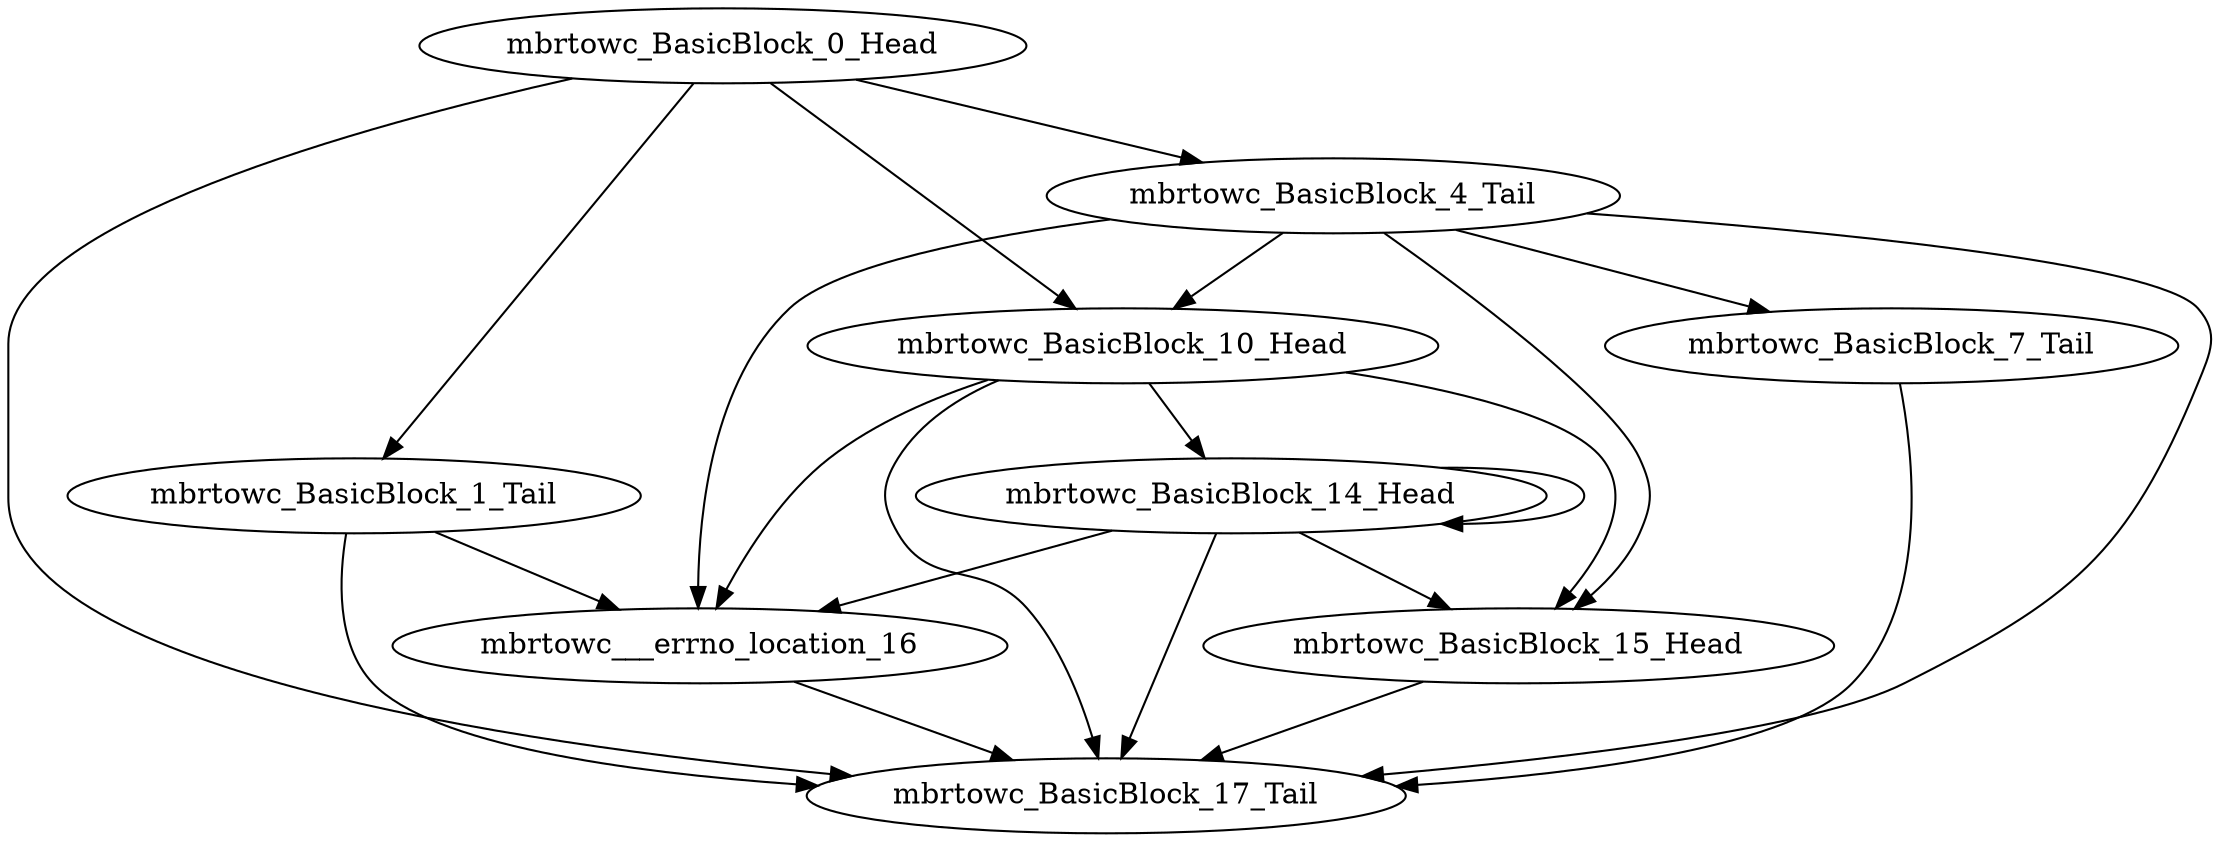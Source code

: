 digraph G {
    "mbrtowc_BasicBlock_0_Head" -> "mbrtowc_BasicBlock_10_Head"
    "mbrtowc_BasicBlock_0_Head" -> "mbrtowc_BasicBlock_17_Tail"
    "mbrtowc_BasicBlock_0_Head" -> "mbrtowc_BasicBlock_4_Tail"
    "mbrtowc_BasicBlock_0_Head" -> "mbrtowc_BasicBlock_1_Tail"
    "mbrtowc_BasicBlock_10_Head" -> "mbrtowc_BasicBlock_17_Tail"
    "mbrtowc_BasicBlock_10_Head" -> "mbrtowc___errno_location_16"
    "mbrtowc_BasicBlock_10_Head" -> "mbrtowc_BasicBlock_15_Head"
    "mbrtowc_BasicBlock_10_Head" -> "mbrtowc_BasicBlock_14_Head"
    "mbrtowc___errno_location_16" -> "mbrtowc_BasicBlock_17_Tail"
    "mbrtowc_BasicBlock_4_Tail" -> "mbrtowc_BasicBlock_10_Head"
    "mbrtowc_BasicBlock_4_Tail" -> "mbrtowc_BasicBlock_17_Tail"
    "mbrtowc_BasicBlock_4_Tail" -> "mbrtowc___errno_location_16"
    "mbrtowc_BasicBlock_4_Tail" -> "mbrtowc_BasicBlock_15_Head"
    "mbrtowc_BasicBlock_4_Tail" -> "mbrtowc_BasicBlock_7_Tail"
    "mbrtowc_BasicBlock_15_Head" -> "mbrtowc_BasicBlock_17_Tail"
    "mbrtowc_BasicBlock_14_Head" -> "mbrtowc_BasicBlock_17_Tail"
    "mbrtowc_BasicBlock_14_Head" -> "mbrtowc___errno_location_16"
    "mbrtowc_BasicBlock_14_Head" -> "mbrtowc_BasicBlock_15_Head"
    "mbrtowc_BasicBlock_14_Head" -> "mbrtowc_BasicBlock_14_Head"
    "mbrtowc_BasicBlock_7_Tail" -> "mbrtowc_BasicBlock_17_Tail"
    "mbrtowc_BasicBlock_1_Tail" -> "mbrtowc_BasicBlock_17_Tail"
    "mbrtowc_BasicBlock_1_Tail" -> "mbrtowc___errno_location_16"
}
